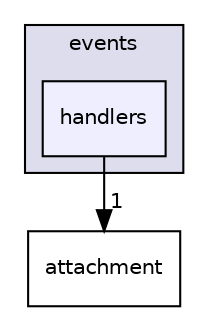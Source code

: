 digraph "handlers" {
  compound=true
  node [ fontsize="10", fontname="Helvetica"];
  edge [ labelfontsize="10", labelfontname="Helvetica"];
  subgraph clusterdir_53544e70ef113b77a7d7180fbd3b440a {
    graph [ bgcolor="#ddddee", pencolor="black", label="events" fontname="Helvetica", fontsize="10", URL="dir_53544e70ef113b77a7d7180fbd3b440a.html"]
  dir_8db78b0b0b3560bf2d55c3b25210df46 [shape=box, label="handlers", style="filled", fillcolor="#eeeeff", pencolor="black", URL="dir_8db78b0b0b3560bf2d55c3b25210df46.html"];
  }
  dir_38ea18007e72c631318107a94e52d45f [shape=box label="attachment" URL="dir_38ea18007e72c631318107a94e52d45f.html"];
  dir_8db78b0b0b3560bf2d55c3b25210df46->dir_38ea18007e72c631318107a94e52d45f [headlabel="1", labeldistance=1.5 headhref="dir_000010_000006.html"];
}
